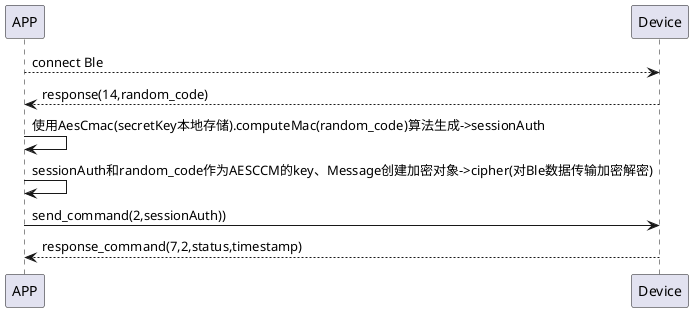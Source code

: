 @startuml
APP-->Device: connect Ble
APP<--Device: response(14,random_code)

APP->APP: 使用AesCmac(secretKey本地存储).computeMac(random_code)算法生成->sessionAuth
APP->APP:sessionAuth和random_code作为AESCCM的key、Message创建加密对象->cipher(对Ble数据传输加密解密)

APP -> Device: send_command(2,sessionAuth))
Device --> APP: response_command(7,2,status,timestamp)



@enduml
